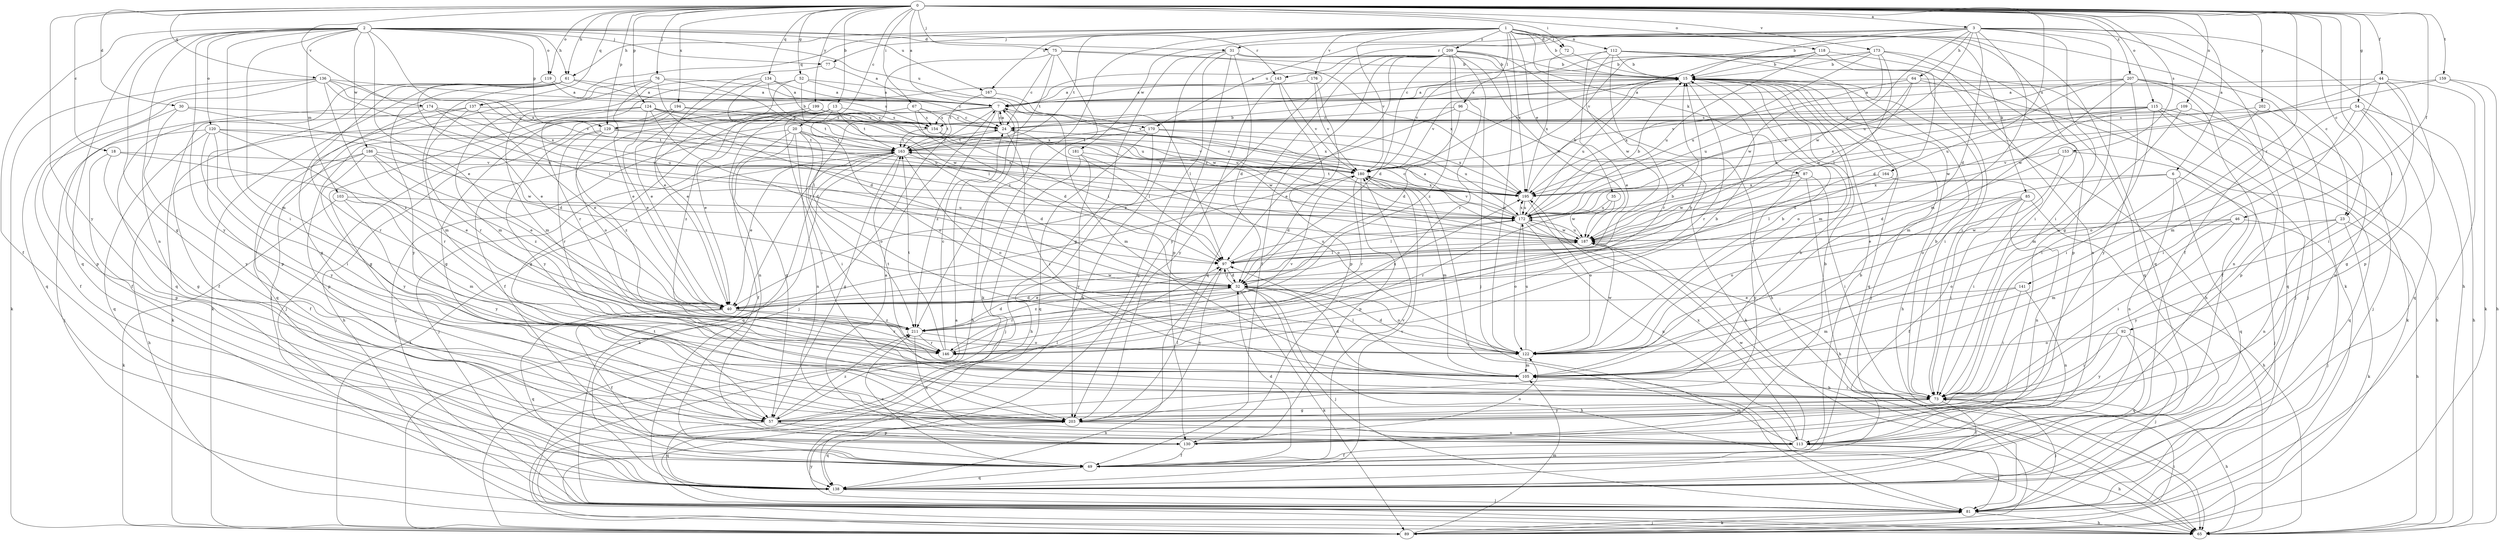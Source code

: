 strict digraph  {
0;
1;
2;
3;
6;
7;
13;
15;
18;
20;
23;
24;
30;
31;
32;
35;
40;
44;
46;
49;
52;
54;
57;
61;
64;
65;
67;
72;
73;
75;
76;
77;
81;
85;
87;
89;
92;
96;
97;
103;
105;
109;
112;
113;
115;
118;
119;
120;
122;
124;
129;
130;
134;
136;
137;
138;
141;
143;
146;
153;
154;
159;
163;
164;
167;
170;
172;
173;
174;
176;
180;
181;
186;
187;
194;
195;
199;
202;
203;
207;
209;
211;
0 -> 3  [label=a];
0 -> 6  [label=a];
0 -> 7  [label=a];
0 -> 13  [label=b];
0 -> 18  [label=c];
0 -> 20  [label=c];
0 -> 23  [label=c];
0 -> 30  [label=d];
0 -> 44  [label=f];
0 -> 46  [label=f];
0 -> 52  [label=g];
0 -> 54  [label=g];
0 -> 61  [label=h];
0 -> 67  [label=i];
0 -> 72  [label=i];
0 -> 75  [label=j];
0 -> 76  [label=j];
0 -> 92  [label=l];
0 -> 109  [label=n];
0 -> 115  [label=o];
0 -> 118  [label=o];
0 -> 119  [label=o];
0 -> 124  [label=p];
0 -> 129  [label=p];
0 -> 134  [label=q];
0 -> 136  [label=q];
0 -> 137  [label=q];
0 -> 141  [label=r];
0 -> 153  [label=s];
0 -> 159  [label=t];
0 -> 164  [label=u];
0 -> 173  [label=v];
0 -> 174  [label=v];
0 -> 194  [label=x];
0 -> 199  [label=y];
0 -> 202  [label=y];
0 -> 203  [label=y];
0 -> 207  [label=z];
1 -> 15  [label=b];
1 -> 35  [label=e];
1 -> 61  [label=h];
1 -> 72  [label=i];
1 -> 73  [label=i];
1 -> 77  [label=j];
1 -> 85  [label=k];
1 -> 87  [label=k];
1 -> 89  [label=k];
1 -> 96  [label=l];
1 -> 112  [label=n];
1 -> 137  [label=q];
1 -> 138  [label=q];
1 -> 163  [label=t];
1 -> 167  [label=u];
1 -> 176  [label=v];
1 -> 180  [label=v];
1 -> 181  [label=w];
1 -> 195  [label=x];
1 -> 209  [label=z];
1 -> 211  [label=z];
2 -> 31  [label=d];
2 -> 40  [label=e];
2 -> 49  [label=f];
2 -> 57  [label=g];
2 -> 61  [label=h];
2 -> 73  [label=i];
2 -> 77  [label=j];
2 -> 103  [label=m];
2 -> 105  [label=m];
2 -> 113  [label=n];
2 -> 119  [label=o];
2 -> 120  [label=o];
2 -> 129  [label=p];
2 -> 138  [label=q];
2 -> 143  [label=r];
2 -> 167  [label=u];
2 -> 170  [label=u];
2 -> 186  [label=w];
2 -> 195  [label=x];
2 -> 203  [label=y];
3 -> 15  [label=b];
3 -> 23  [label=c];
3 -> 31  [label=d];
3 -> 32  [label=d];
3 -> 49  [label=f];
3 -> 57  [label=g];
3 -> 64  [label=h];
3 -> 65  [label=h];
3 -> 73  [label=i];
3 -> 105  [label=m];
3 -> 143  [label=r];
3 -> 170  [label=u];
3 -> 172  [label=u];
3 -> 180  [label=v];
3 -> 187  [label=w];
6 -> 40  [label=e];
6 -> 81  [label=j];
6 -> 113  [label=n];
6 -> 138  [label=q];
6 -> 195  [label=x];
7 -> 24  [label=c];
7 -> 65  [label=h];
7 -> 81  [label=j];
7 -> 105  [label=m];
7 -> 129  [label=p];
7 -> 154  [label=s];
7 -> 211  [label=z];
13 -> 40  [label=e];
13 -> 57  [label=g];
13 -> 73  [label=i];
13 -> 113  [label=n];
13 -> 122  [label=o];
13 -> 154  [label=s];
13 -> 163  [label=t];
15 -> 7  [label=a];
15 -> 65  [label=h];
15 -> 73  [label=i];
15 -> 81  [label=j];
15 -> 122  [label=o];
15 -> 138  [label=q];
15 -> 146  [label=r];
15 -> 172  [label=u];
15 -> 180  [label=v];
18 -> 40  [label=e];
18 -> 57  [label=g];
18 -> 130  [label=p];
18 -> 180  [label=v];
20 -> 49  [label=f];
20 -> 57  [label=g];
20 -> 73  [label=i];
20 -> 81  [label=j];
20 -> 113  [label=n];
20 -> 122  [label=o];
20 -> 163  [label=t];
20 -> 187  [label=w];
23 -> 65  [label=h];
23 -> 89  [label=k];
23 -> 113  [label=n];
23 -> 187  [label=w];
23 -> 203  [label=y];
24 -> 7  [label=a];
24 -> 73  [label=i];
24 -> 97  [label=l];
24 -> 163  [label=t];
30 -> 24  [label=c];
30 -> 49  [label=f];
30 -> 172  [label=u];
30 -> 203  [label=y];
31 -> 15  [label=b];
31 -> 32  [label=d];
31 -> 57  [label=g];
31 -> 65  [label=h];
31 -> 130  [label=p];
31 -> 138  [label=q];
31 -> 187  [label=w];
32 -> 40  [label=e];
32 -> 65  [label=h];
32 -> 81  [label=j];
32 -> 89  [label=k];
32 -> 97  [label=l];
32 -> 122  [label=o];
32 -> 146  [label=r];
32 -> 211  [label=z];
35 -> 146  [label=r];
35 -> 172  [label=u];
35 -> 187  [label=w];
40 -> 15  [label=b];
40 -> 32  [label=d];
40 -> 49  [label=f];
40 -> 138  [label=q];
40 -> 146  [label=r];
40 -> 187  [label=w];
40 -> 211  [label=z];
44 -> 7  [label=a];
44 -> 73  [label=i];
44 -> 81  [label=j];
44 -> 105  [label=m];
44 -> 130  [label=p];
44 -> 187  [label=w];
46 -> 73  [label=i];
46 -> 81  [label=j];
46 -> 105  [label=m];
46 -> 122  [label=o];
46 -> 187  [label=w];
49 -> 15  [label=b];
49 -> 32  [label=d];
49 -> 138  [label=q];
49 -> 180  [label=v];
49 -> 211  [label=z];
52 -> 7  [label=a];
52 -> 40  [label=e];
52 -> 146  [label=r];
52 -> 172  [label=u];
52 -> 180  [label=v];
54 -> 57  [label=g];
54 -> 65  [label=h];
54 -> 73  [label=i];
54 -> 122  [label=o];
54 -> 138  [label=q];
54 -> 154  [label=s];
57 -> 15  [label=b];
57 -> 97  [label=l];
57 -> 113  [label=n];
57 -> 130  [label=p];
57 -> 138  [label=q];
57 -> 211  [label=z];
61 -> 7  [label=a];
61 -> 24  [label=c];
61 -> 57  [label=g];
61 -> 89  [label=k];
61 -> 105  [label=m];
61 -> 130  [label=p];
61 -> 203  [label=y];
64 -> 7  [label=a];
64 -> 49  [label=f];
64 -> 81  [label=j];
64 -> 172  [label=u];
64 -> 187  [label=w];
64 -> 195  [label=x];
67 -> 24  [label=c];
67 -> 32  [label=d];
67 -> 49  [label=f];
67 -> 154  [label=s];
67 -> 163  [label=t];
72 -> 15  [label=b];
72 -> 195  [label=x];
73 -> 15  [label=b];
73 -> 49  [label=f];
73 -> 57  [label=g];
73 -> 65  [label=h];
73 -> 81  [label=j];
73 -> 203  [label=y];
75 -> 15  [label=b];
75 -> 24  [label=c];
75 -> 89  [label=k];
75 -> 163  [label=t];
75 -> 195  [label=x];
75 -> 211  [label=z];
76 -> 7  [label=a];
76 -> 32  [label=d];
76 -> 40  [label=e];
76 -> 81  [label=j];
76 -> 105  [label=m];
76 -> 187  [label=w];
77 -> 7  [label=a];
77 -> 40  [label=e];
81 -> 65  [label=h];
81 -> 89  [label=k];
81 -> 163  [label=t];
81 -> 203  [label=y];
85 -> 49  [label=f];
85 -> 65  [label=h];
85 -> 73  [label=i];
85 -> 113  [label=n];
85 -> 122  [label=o];
85 -> 172  [label=u];
87 -> 65  [label=h];
87 -> 73  [label=i];
87 -> 187  [label=w];
87 -> 195  [label=x];
87 -> 203  [label=y];
89 -> 7  [label=a];
89 -> 73  [label=i];
89 -> 81  [label=j];
89 -> 105  [label=m];
89 -> 163  [label=t];
92 -> 73  [label=i];
92 -> 81  [label=j];
92 -> 122  [label=o];
92 -> 138  [label=q];
92 -> 203  [label=y];
96 -> 24  [label=c];
96 -> 32  [label=d];
96 -> 40  [label=e];
96 -> 89  [label=k];
97 -> 32  [label=d];
97 -> 172  [label=u];
97 -> 203  [label=y];
103 -> 89  [label=k];
103 -> 105  [label=m];
103 -> 172  [label=u];
103 -> 203  [label=y];
105 -> 32  [label=d];
105 -> 73  [label=i];
105 -> 97  [label=l];
105 -> 163  [label=t];
109 -> 24  [label=c];
109 -> 81  [label=j];
109 -> 105  [label=m];
109 -> 187  [label=w];
112 -> 15  [label=b];
112 -> 40  [label=e];
112 -> 65  [label=h];
112 -> 73  [label=i];
112 -> 105  [label=m];
112 -> 146  [label=r];
112 -> 180  [label=v];
112 -> 187  [label=w];
113 -> 49  [label=f];
113 -> 65  [label=h];
113 -> 81  [label=j];
113 -> 105  [label=m];
113 -> 187  [label=w];
113 -> 195  [label=x];
115 -> 24  [label=c];
115 -> 65  [label=h];
115 -> 73  [label=i];
115 -> 89  [label=k];
115 -> 130  [label=p];
115 -> 154  [label=s];
115 -> 172  [label=u];
115 -> 195  [label=x];
118 -> 15  [label=b];
118 -> 24  [label=c];
118 -> 32  [label=d];
118 -> 130  [label=p];
118 -> 172  [label=u];
118 -> 180  [label=v];
119 -> 7  [label=a];
119 -> 40  [label=e];
119 -> 138  [label=q];
119 -> 154  [label=s];
120 -> 32  [label=d];
120 -> 73  [label=i];
120 -> 81  [label=j];
120 -> 138  [label=q];
120 -> 146  [label=r];
120 -> 163  [label=t];
120 -> 203  [label=y];
122 -> 15  [label=b];
122 -> 32  [label=d];
122 -> 105  [label=m];
122 -> 172  [label=u];
122 -> 187  [label=w];
124 -> 24  [label=c];
124 -> 32  [label=d];
124 -> 40  [label=e];
124 -> 49  [label=f];
124 -> 57  [label=g];
124 -> 163  [label=t];
124 -> 172  [label=u];
129 -> 15  [label=b];
129 -> 130  [label=p];
129 -> 146  [label=r];
129 -> 163  [label=t];
129 -> 195  [label=x];
129 -> 211  [label=z];
130 -> 7  [label=a];
130 -> 15  [label=b];
130 -> 49  [label=f];
130 -> 122  [label=o];
134 -> 7  [label=a];
134 -> 40  [label=e];
134 -> 97  [label=l];
134 -> 105  [label=m];
134 -> 187  [label=w];
134 -> 195  [label=x];
136 -> 7  [label=a];
136 -> 89  [label=k];
136 -> 97  [label=l];
136 -> 130  [label=p];
136 -> 138  [label=q];
136 -> 180  [label=v];
136 -> 195  [label=x];
136 -> 211  [label=z];
137 -> 24  [label=c];
137 -> 40  [label=e];
137 -> 89  [label=k];
137 -> 138  [label=q];
137 -> 146  [label=r];
138 -> 81  [label=j];
138 -> 180  [label=v];
141 -> 40  [label=e];
141 -> 73  [label=i];
141 -> 105  [label=m];
141 -> 113  [label=n];
143 -> 7  [label=a];
143 -> 130  [label=p];
143 -> 180  [label=v];
143 -> 203  [label=y];
146 -> 15  [label=b];
146 -> 24  [label=c];
146 -> 163  [label=t];
146 -> 180  [label=v];
153 -> 32  [label=d];
153 -> 122  [label=o];
153 -> 138  [label=q];
153 -> 180  [label=v];
154 -> 97  [label=l];
154 -> 163  [label=t];
154 -> 180  [label=v];
159 -> 7  [label=a];
159 -> 65  [label=h];
159 -> 89  [label=k];
159 -> 172  [label=u];
163 -> 15  [label=b];
163 -> 24  [label=c];
163 -> 32  [label=d];
163 -> 40  [label=e];
163 -> 57  [label=g];
163 -> 81  [label=j];
163 -> 89  [label=k];
163 -> 122  [label=o];
163 -> 138  [label=q];
163 -> 180  [label=v];
164 -> 73  [label=i];
164 -> 97  [label=l];
164 -> 195  [label=x];
167 -> 97  [label=l];
167 -> 163  [label=t];
170 -> 65  [label=h];
170 -> 138  [label=q];
170 -> 163  [label=t];
170 -> 172  [label=u];
170 -> 195  [label=x];
172 -> 15  [label=b];
172 -> 24  [label=c];
172 -> 73  [label=i];
172 -> 97  [label=l];
172 -> 113  [label=n];
172 -> 122  [label=o];
172 -> 180  [label=v];
172 -> 187  [label=w];
172 -> 195  [label=x];
173 -> 7  [label=a];
173 -> 15  [label=b];
173 -> 97  [label=l];
173 -> 113  [label=n];
173 -> 138  [label=q];
173 -> 172  [label=u];
173 -> 187  [label=w];
174 -> 24  [label=c];
174 -> 49  [label=f];
174 -> 97  [label=l];
174 -> 146  [label=r];
174 -> 172  [label=u];
176 -> 7  [label=a];
176 -> 40  [label=e];
176 -> 180  [label=v];
180 -> 24  [label=c];
180 -> 32  [label=d];
180 -> 81  [label=j];
180 -> 105  [label=m];
180 -> 130  [label=p];
180 -> 146  [label=r];
180 -> 195  [label=x];
181 -> 81  [label=j];
181 -> 122  [label=o];
181 -> 180  [label=v];
181 -> 203  [label=y];
186 -> 40  [label=e];
186 -> 49  [label=f];
186 -> 65  [label=h];
186 -> 180  [label=v];
186 -> 187  [label=w];
186 -> 203  [label=y];
186 -> 211  [label=z];
187 -> 7  [label=a];
187 -> 65  [label=h];
187 -> 97  [label=l];
187 -> 172  [label=u];
194 -> 57  [label=g];
194 -> 65  [label=h];
194 -> 154  [label=s];
194 -> 172  [label=u];
194 -> 203  [label=y];
195 -> 15  [label=b];
195 -> 122  [label=o];
195 -> 163  [label=t];
195 -> 172  [label=u];
199 -> 24  [label=c];
199 -> 81  [label=j];
199 -> 122  [label=o];
199 -> 154  [label=s];
199 -> 195  [label=x];
199 -> 211  [label=z];
202 -> 24  [label=c];
202 -> 73  [label=i];
202 -> 113  [label=n];
203 -> 97  [label=l];
203 -> 113  [label=n];
203 -> 138  [label=q];
207 -> 7  [label=a];
207 -> 81  [label=j];
207 -> 105  [label=m];
207 -> 113  [label=n];
207 -> 138  [label=q];
207 -> 180  [label=v];
207 -> 195  [label=x];
207 -> 203  [label=y];
209 -> 15  [label=b];
209 -> 32  [label=d];
209 -> 49  [label=f];
209 -> 65  [label=h];
209 -> 81  [label=j];
209 -> 97  [label=l];
209 -> 122  [label=o];
209 -> 138  [label=q];
209 -> 146  [label=r];
209 -> 203  [label=y];
209 -> 211  [label=z];
211 -> 15  [label=b];
211 -> 32  [label=d];
211 -> 113  [label=n];
211 -> 122  [label=o];
211 -> 146  [label=r];
211 -> 195  [label=x];
}
